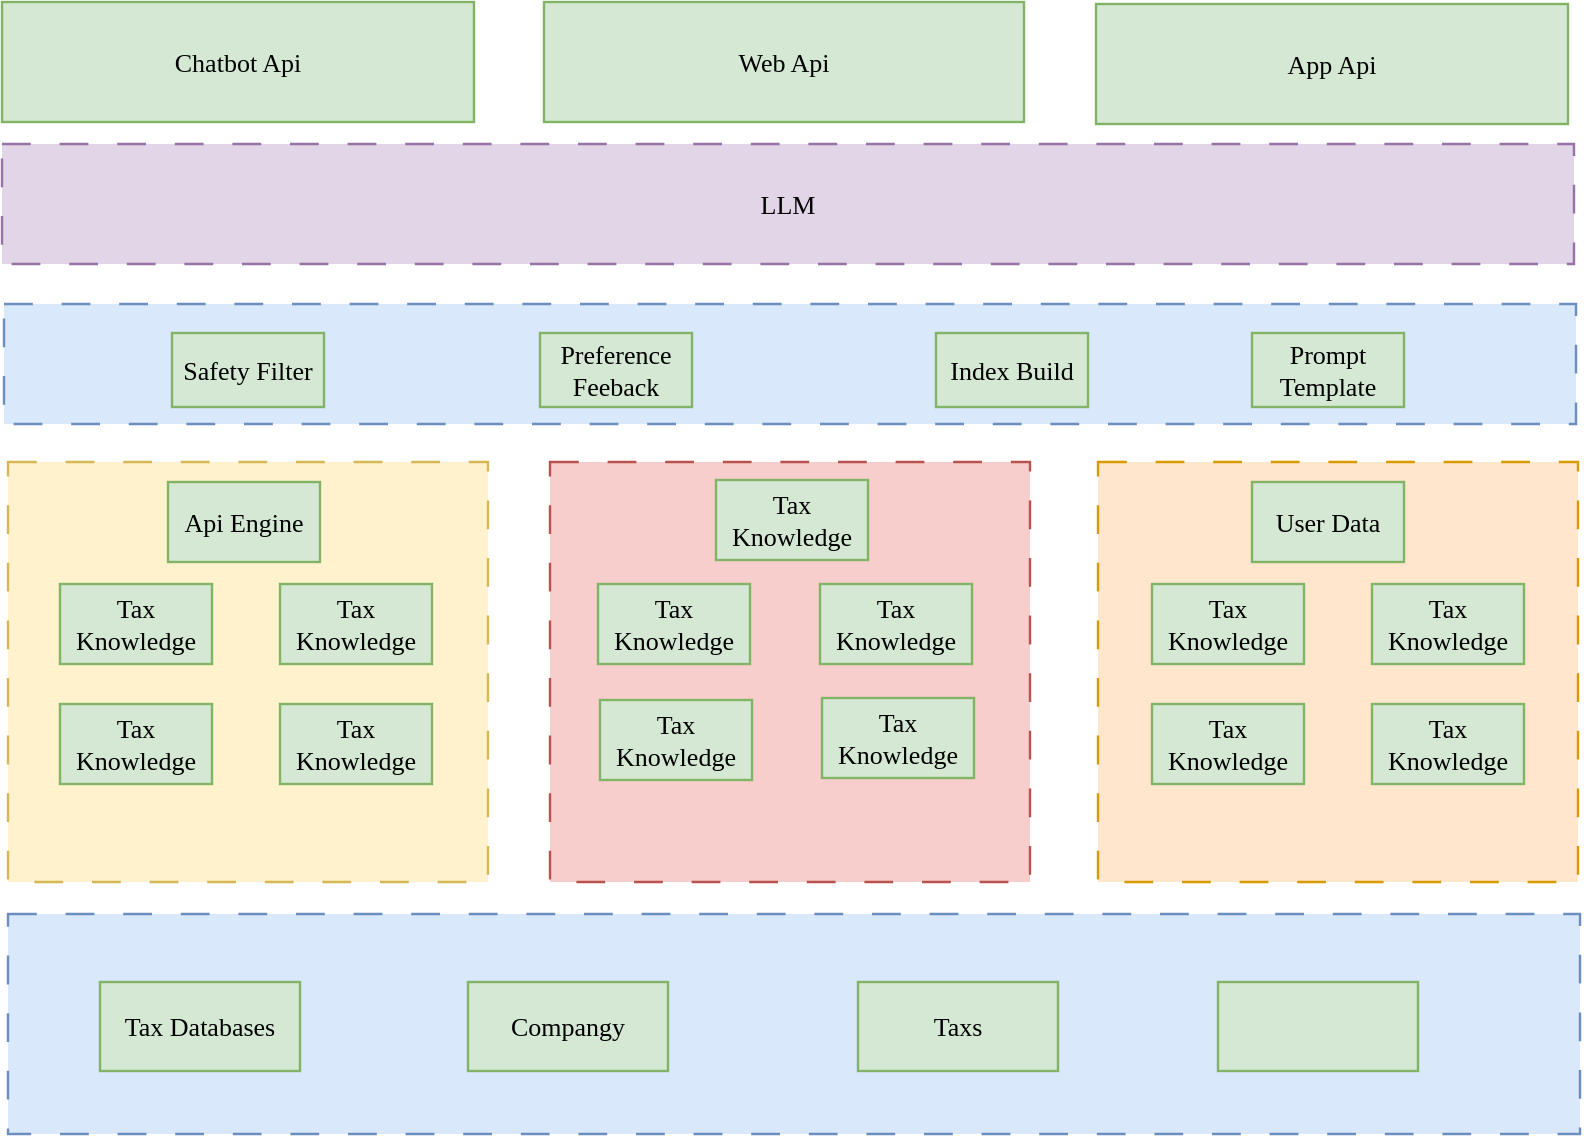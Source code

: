 <mxfile version="21.5.2" type="github">
  <diagram id="prtHgNgQTEPvFCAcTncT" name="Page-1">
    <mxGraphModel dx="2286" dy="798" grid="1" gridSize="10" guides="1" tooltips="1" connect="1" arrows="1" fold="1" page="1" pageScale="1" pageWidth="827" pageHeight="1169" math="0" shadow="0">
      <root>
        <mxCell id="0" />
        <mxCell id="1" parent="0" />
        <mxCell id="x8nBXtsITXjmfS0OLeBi-2" value="" style="rounded=0;whiteSpace=wrap;html=1;dashed=1;dashPattern=12 12;fontSize=13;glass=0;strokeWidth=1.2;perimeterSpacing=0;fillColor=#fff2cc;strokeColor=#d6b656;fontFamily=Garamond;" parent="1" vertex="1">
          <mxGeometry x="24" y="339" width="240" height="210" as="geometry" />
        </mxCell>
        <mxCell id="x8nBXtsITXjmfS0OLeBi-4" value="" style="rounded=0;whiteSpace=wrap;html=1;dashed=1;dashPattern=12 12;fontSize=13;glass=0;strokeWidth=1.2;perimeterSpacing=0;fillColor=#f8cecc;strokeColor=#b85450;fontFamily=Garamond;" parent="1" vertex="1">
          <mxGeometry x="295" y="339" width="240" height="210" as="geometry" />
        </mxCell>
        <mxCell id="x8nBXtsITXjmfS0OLeBi-5" value="" style="rounded=0;whiteSpace=wrap;html=1;dashed=1;dashPattern=12 12;fontSize=13;glass=0;strokeWidth=1.2;perimeterSpacing=0;fillColor=#ffe6cc;strokeColor=#d79b00;fontFamily=Garamond;" parent="1" vertex="1">
          <mxGeometry x="569" y="339" width="240" height="210" as="geometry" />
        </mxCell>
        <mxCell id="x8nBXtsITXjmfS0OLeBi-6" value="" style="rounded=0;whiteSpace=wrap;html=1;dashed=1;dashPattern=12 12;fontSize=13;glass=0;strokeWidth=1.2;perimeterSpacing=0;fillColor=#dae8fc;strokeColor=#6c8ebf;fontFamily=Garamond;" parent="1" vertex="1">
          <mxGeometry x="24" y="565" width="786" height="110" as="geometry" />
        </mxCell>
        <mxCell id="x8nBXtsITXjmfS0OLeBi-7" value="LLM" style="rounded=0;whiteSpace=wrap;html=1;dashed=1;dashPattern=12 12;fontSize=13;glass=0;strokeWidth=1.2;perimeterSpacing=0;fillColor=#e1d5e7;strokeColor=#9673a6;fontFamily=Garamond;" parent="1" vertex="1">
          <mxGeometry x="21" y="180" width="786" height="60" as="geometry" />
        </mxCell>
        <mxCell id="x8nBXtsITXjmfS0OLeBi-8" value="Chatbot Api" style="rounded=0;whiteSpace=wrap;html=1;fontSize=13;glass=0;strokeWidth=1.2;perimeterSpacing=0;fillColor=#d5e8d4;strokeColor=#82b366;fontFamily=Garamond;" parent="1" vertex="1">
          <mxGeometry x="21" y="109" width="236" height="60" as="geometry" />
        </mxCell>
        <mxCell id="x8nBXtsITXjmfS0OLeBi-9" value="Web Api" style="rounded=0;whiteSpace=wrap;html=1;fontSize=13;glass=0;strokeWidth=1.2;perimeterSpacing=0;fillColor=#d5e8d4;strokeColor=#82b366;fontFamily=Garamond;" parent="1" vertex="1">
          <mxGeometry x="292" y="109" width="240" height="60" as="geometry" />
        </mxCell>
        <mxCell id="x8nBXtsITXjmfS0OLeBi-10" value="App Api" style="rounded=0;whiteSpace=wrap;html=1;fontSize=13;glass=0;strokeWidth=1.2;perimeterSpacing=0;fillColor=#d5e8d4;strokeColor=#82b366;fontFamily=Garamond;" parent="1" vertex="1">
          <mxGeometry x="568" y="110" width="236" height="60" as="geometry" />
        </mxCell>
        <mxCell id="x8nBXtsITXjmfS0OLeBi-11" value="Api Engine" style="rounded=0;whiteSpace=wrap;html=1;fontSize=13;glass=0;strokeWidth=1.2;perimeterSpacing=0;fillColor=#d5e8d4;strokeColor=#82b366;fontFamily=Garamond;" parent="1" vertex="1">
          <mxGeometry x="104" y="349" width="76" height="40" as="geometry" />
        </mxCell>
        <mxCell id="x8nBXtsITXjmfS0OLeBi-12" value="Tax Knowledge" style="rounded=0;whiteSpace=wrap;html=1;fontSize=13;glass=0;strokeWidth=1.2;perimeterSpacing=0;fillColor=#d5e8d4;strokeColor=#82b366;fontFamily=Garamond;" parent="1" vertex="1">
          <mxGeometry x="378" y="348" width="76" height="40" as="geometry" />
        </mxCell>
        <mxCell id="x8nBXtsITXjmfS0OLeBi-13" value="User Data" style="rounded=0;whiteSpace=wrap;html=1;fontSize=13;glass=0;strokeWidth=1.2;perimeterSpacing=0;fillColor=#d5e8d4;strokeColor=#82b366;fontFamily=Garamond;" parent="1" vertex="1">
          <mxGeometry x="646" y="349" width="76" height="40" as="geometry" />
        </mxCell>
        <mxCell id="x8nBXtsITXjmfS0OLeBi-14" value="Tax Databases" style="rounded=0;whiteSpace=wrap;html=1;fontSize=13;glass=0;strokeWidth=1.2;perimeterSpacing=0;fillColor=#d5e8d4;strokeColor=#82b366;fontFamily=Garamond;" parent="1" vertex="1">
          <mxGeometry x="70" y="599" width="100" height="44.5" as="geometry" />
        </mxCell>
        <mxCell id="x8nBXtsITXjmfS0OLeBi-15" value="Compangy" style="rounded=0;whiteSpace=wrap;html=1;fontSize=13;glass=0;strokeWidth=1.2;perimeterSpacing=0;fillColor=#d5e8d4;strokeColor=#82b366;fontFamily=Garamond;" parent="1" vertex="1">
          <mxGeometry x="254" y="599" width="100" height="44.5" as="geometry" />
        </mxCell>
        <mxCell id="x8nBXtsITXjmfS0OLeBi-16" value="Taxs" style="rounded=0;whiteSpace=wrap;html=1;fontSize=13;glass=0;strokeWidth=1.2;perimeterSpacing=0;fillColor=#d5e8d4;strokeColor=#82b366;fontFamily=Garamond;" parent="1" vertex="1">
          <mxGeometry x="449" y="599" width="100" height="44.5" as="geometry" />
        </mxCell>
        <mxCell id="x8nBXtsITXjmfS0OLeBi-17" value="" style="rounded=0;whiteSpace=wrap;html=1;fontSize=13;glass=0;strokeWidth=1.2;perimeterSpacing=0;fillColor=#d5e8d4;strokeColor=#82b366;fontFamily=Garamond;" parent="1" vertex="1">
          <mxGeometry x="629" y="599" width="100" height="44.5" as="geometry" />
        </mxCell>
        <mxCell id="x8nBXtsITXjmfS0OLeBi-18" value="" style="rounded=0;whiteSpace=wrap;html=1;dashed=1;dashPattern=12 12;fontSize=13;glass=0;strokeWidth=1.2;perimeterSpacing=0;fillColor=#dae8fc;strokeColor=#6c8ebf;fontFamily=Garamond;" parent="1" vertex="1">
          <mxGeometry x="22" y="260" width="786" height="60" as="geometry" />
        </mxCell>
        <mxCell id="x8nBXtsITXjmfS0OLeBi-19" value="Safety Filter" style="rounded=0;whiteSpace=wrap;html=1;fontSize=13;glass=0;strokeWidth=1.2;perimeterSpacing=0;fillColor=#d5e8d4;strokeColor=#82b366;fontFamily=Garamond;" parent="1" vertex="1">
          <mxGeometry x="106" y="274.5" width="76" height="37" as="geometry" />
        </mxCell>
        <mxCell id="x8nBXtsITXjmfS0OLeBi-20" value="Preference Feeback" style="rounded=0;whiteSpace=wrap;html=1;fontSize=13;glass=0;strokeWidth=1.2;perimeterSpacing=0;fillColor=#d5e8d4;strokeColor=#82b366;fontFamily=Garamond;" parent="1" vertex="1">
          <mxGeometry x="290" y="274.5" width="76" height="37" as="geometry" />
        </mxCell>
        <mxCell id="x8nBXtsITXjmfS0OLeBi-21" value="Prompt Template" style="rounded=0;whiteSpace=wrap;html=1;fontSize=13;glass=0;strokeWidth=1.2;perimeterSpacing=0;fillColor=#d5e8d4;strokeColor=#82b366;fontFamily=Garamond;" parent="1" vertex="1">
          <mxGeometry x="646" y="274.5" width="76" height="37" as="geometry" />
        </mxCell>
        <mxCell id="x8nBXtsITXjmfS0OLeBi-22" value="Index Build" style="rounded=0;whiteSpace=wrap;html=1;fontSize=13;glass=0;strokeWidth=1.2;perimeterSpacing=0;fillColor=#d5e8d4;strokeColor=#82b366;fontFamily=Garamond;" parent="1" vertex="1">
          <mxGeometry x="488" y="274.5" width="76" height="37" as="geometry" />
        </mxCell>
        <mxCell id="BvTnNGIOPhgkg8TBbknM-1" value="Tax Knowledge" style="rounded=0;whiteSpace=wrap;html=1;fontSize=13;glass=0;strokeWidth=1.2;perimeterSpacing=0;fillColor=#d5e8d4;strokeColor=#82b366;fontFamily=Garamond;" vertex="1" parent="1">
          <mxGeometry x="319" y="400" width="76" height="40" as="geometry" />
        </mxCell>
        <mxCell id="BvTnNGIOPhgkg8TBbknM-2" value="Tax Knowledge" style="rounded=0;whiteSpace=wrap;html=1;fontSize=13;glass=0;strokeWidth=1.2;perimeterSpacing=0;fillColor=#d5e8d4;strokeColor=#82b366;fontFamily=Garamond;" vertex="1" parent="1">
          <mxGeometry x="430" y="400" width="76" height="40" as="geometry" />
        </mxCell>
        <mxCell id="BvTnNGIOPhgkg8TBbknM-3" value="Tax Knowledge" style="rounded=0;whiteSpace=wrap;html=1;fontSize=13;glass=0;strokeWidth=1.2;perimeterSpacing=0;fillColor=#d5e8d4;strokeColor=#82b366;fontFamily=Garamond;" vertex="1" parent="1">
          <mxGeometry x="320" y="458" width="76" height="40" as="geometry" />
        </mxCell>
        <mxCell id="BvTnNGIOPhgkg8TBbknM-4" value="Tax Knowledge" style="rounded=0;whiteSpace=wrap;html=1;fontSize=13;glass=0;strokeWidth=1.2;perimeterSpacing=0;fillColor=#d5e8d4;strokeColor=#82b366;fontFamily=Garamond;" vertex="1" parent="1">
          <mxGeometry x="431" y="457" width="76" height="40" as="geometry" />
        </mxCell>
        <mxCell id="BvTnNGIOPhgkg8TBbknM-5" value="Tax Knowledge" style="rounded=0;whiteSpace=wrap;html=1;fontSize=13;glass=0;strokeWidth=1.2;perimeterSpacing=0;fillColor=#d5e8d4;strokeColor=#82b366;fontFamily=Garamond;" vertex="1" parent="1">
          <mxGeometry x="50" y="400" width="76" height="40" as="geometry" />
        </mxCell>
        <mxCell id="BvTnNGIOPhgkg8TBbknM-6" value="Tax Knowledge" style="rounded=0;whiteSpace=wrap;html=1;fontSize=13;glass=0;strokeWidth=1.2;perimeterSpacing=0;fillColor=#d5e8d4;strokeColor=#82b366;fontFamily=Garamond;" vertex="1" parent="1">
          <mxGeometry x="160" y="400" width="76" height="40" as="geometry" />
        </mxCell>
        <mxCell id="BvTnNGIOPhgkg8TBbknM-7" value="Tax Knowledge" style="rounded=0;whiteSpace=wrap;html=1;fontSize=13;glass=0;strokeWidth=1.2;perimeterSpacing=0;fillColor=#d5e8d4;strokeColor=#82b366;fontFamily=Garamond;" vertex="1" parent="1">
          <mxGeometry x="50" y="460" width="76" height="40" as="geometry" />
        </mxCell>
        <mxCell id="BvTnNGIOPhgkg8TBbknM-8" value="Tax Knowledge" style="rounded=0;whiteSpace=wrap;html=1;fontSize=13;glass=0;strokeWidth=1.2;perimeterSpacing=0;fillColor=#d5e8d4;strokeColor=#82b366;fontFamily=Garamond;" vertex="1" parent="1">
          <mxGeometry x="160" y="460" width="76" height="40" as="geometry" />
        </mxCell>
        <mxCell id="BvTnNGIOPhgkg8TBbknM-11" value="Tax Knowledge" style="rounded=0;whiteSpace=wrap;html=1;fontSize=13;glass=0;strokeWidth=1.2;perimeterSpacing=0;fillColor=#d5e8d4;strokeColor=#82b366;fontFamily=Garamond;" vertex="1" parent="1">
          <mxGeometry x="596" y="400" width="76" height="40" as="geometry" />
        </mxCell>
        <mxCell id="BvTnNGIOPhgkg8TBbknM-12" value="Tax Knowledge" style="rounded=0;whiteSpace=wrap;html=1;fontSize=13;glass=0;strokeWidth=1.2;perimeterSpacing=0;fillColor=#d5e8d4;strokeColor=#82b366;fontFamily=Garamond;" vertex="1" parent="1">
          <mxGeometry x="706" y="400" width="76" height="40" as="geometry" />
        </mxCell>
        <mxCell id="BvTnNGIOPhgkg8TBbknM-13" value="Tax Knowledge" style="rounded=0;whiteSpace=wrap;html=1;fontSize=13;glass=0;strokeWidth=1.2;perimeterSpacing=0;fillColor=#d5e8d4;strokeColor=#82b366;fontFamily=Garamond;" vertex="1" parent="1">
          <mxGeometry x="596" y="460" width="76" height="40" as="geometry" />
        </mxCell>
        <mxCell id="BvTnNGIOPhgkg8TBbknM-14" value="Tax Knowledge" style="rounded=0;whiteSpace=wrap;html=1;fontSize=13;glass=0;strokeWidth=1.2;perimeterSpacing=0;fillColor=#d5e8d4;strokeColor=#82b366;fontFamily=Garamond;" vertex="1" parent="1">
          <mxGeometry x="706" y="460" width="76" height="40" as="geometry" />
        </mxCell>
      </root>
    </mxGraphModel>
  </diagram>
</mxfile>
